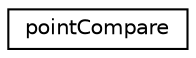 digraph "Graphical Class Hierarchy"
{
  edge [fontname="Helvetica",fontsize="10",labelfontname="Helvetica",labelfontsize="10"];
  node [fontname="Helvetica",fontsize="10",shape=record];
  rankdir="LR";
  Node0 [label="pointCompare",height=0.2,width=0.4,color="black", fillcolor="white", style="filled",URL="$structpointCompare.html"];
}
